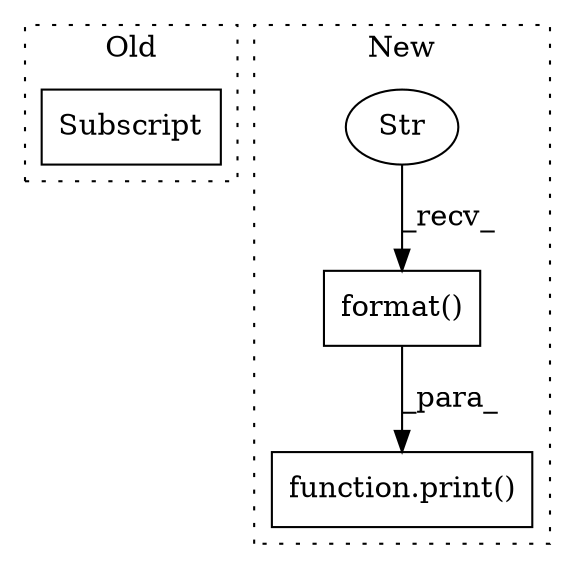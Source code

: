 digraph G {
subgraph cluster0 {
1 [label="Subscript" a="63" s="4809,0" l="12,0" shape="box"];
label = "Old";
style="dotted";
}
subgraph cluster1 {
2 [label="format()" a="75" s="6838,6922" l="36,1" shape="box"];
3 [label="Str" a="66" s="6838" l="28" shape="ellipse"];
4 [label="function.print()" a="75" s="6832,6923" l="6,1" shape="box"];
label = "New";
style="dotted";
}
2 -> 4 [label="_para_"];
3 -> 2 [label="_recv_"];
}